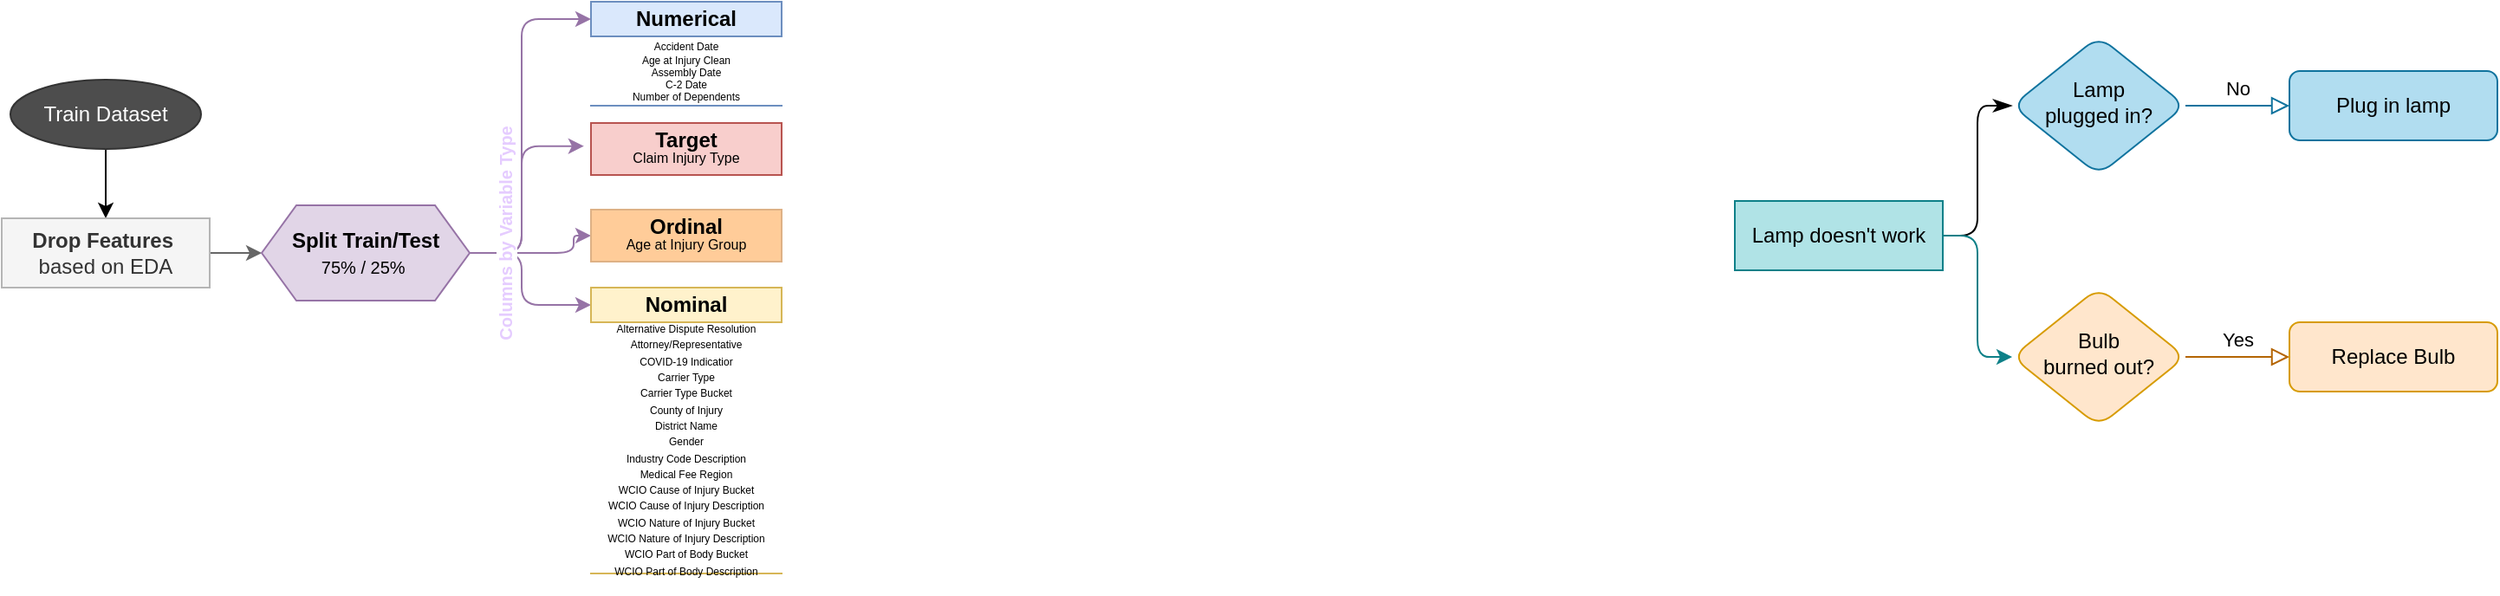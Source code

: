 <mxfile>
    <diagram id="e6vD2oS1DbETtmGQz-gL" name="Page-1">
        <mxGraphModel dx="733" dy="479" grid="1" gridSize="10" guides="1" tooltips="1" connect="1" arrows="1" fold="1" page="1" pageScale="1" pageWidth="1600" pageHeight="900" math="0" shadow="0">
            <root>
                <mxCell id="0"/>
                <mxCell id="1" parent="0"/>
                <mxCell id="42" value="" style="edgeStyle=elbowEdgeStyle;html=1;fontSize=10;fontColor=#FFFFFF;fillColor=#e1d5e7;strokeColor=#9673a6;exitX=1;exitY=0.5;exitDx=0;exitDy=0;entryX=0;entryY=0.5;entryDx=0;entryDy=0;" parent="1" source="24" target="40" edge="1">
                    <mxGeometry relative="1" as="geometry">
                        <mxPoint x="300" y="225" as="sourcePoint"/>
                        <mxPoint x="370" y="225" as="targetPoint"/>
                        <Array as="points">
                            <mxPoint x="320" y="240"/>
                        </Array>
                    </mxGeometry>
                </mxCell>
                <mxCell id="43" value="&lt;br&gt;&lt;b&gt;&lt;br&gt;&lt;/b&gt;" style="edgeLabel;html=1;align=center;verticalAlign=middle;resizable=0;points=[];fontSize=10;fontColor=#E6DAB8;rotation=-90;" parent="42" vertex="1" connectable="0">
                    <mxGeometry x="-0.169" y="-3" relative="1" as="geometry">
                        <mxPoint x="-13" y="44" as="offset"/>
                    </mxGeometry>
                </mxCell>
                <mxCell id="38" value="" style="edgeStyle=elbowEdgeStyle;html=1;fontSize=10;fontColor=#FFFFFF;fillColor=#e1d5e7;strokeColor=#9673a6;exitX=1;exitY=0.5;exitDx=0;exitDy=0;entryX=0;entryY=0.5;entryDx=0;entryDy=0;" parent="1" source="24" target="35" edge="1">
                    <mxGeometry relative="1" as="geometry">
                        <mxPoint x="330" y="225" as="sourcePoint"/>
                        <mxPoint x="365.56" y="168.32" as="targetPoint"/>
                        <Array as="points">
                            <mxPoint x="350" y="190"/>
                        </Array>
                    </mxGeometry>
                </mxCell>
                <mxCell id="39" value="&lt;br&gt;&lt;b&gt;&lt;br&gt;&lt;/b&gt;" style="edgeLabel;html=1;align=center;verticalAlign=middle;resizable=0;points=[];fontSize=10;fontColor=#E6DAB8;rotation=-90;" parent="38" vertex="1" connectable="0">
                    <mxGeometry x="-0.169" y="-3" relative="1" as="geometry">
                        <mxPoint x="-13" y="44" as="offset"/>
                    </mxGeometry>
                </mxCell>
                <mxCell id="7" value="" style="rounded=1;html=1;jettySize=auto;orthogonalLoop=1;fontSize=11;endArrow=classicThin;endFill=1;endSize=8;strokeWidth=1;shadow=0;labelBackgroundColor=none;edgeStyle=orthogonalEdgeStyle;fillColor=#b0e3e6;strokeColor=default;entryX=0;entryY=0.5;entryDx=0;entryDy=0;exitX=1;exitY=0.5;exitDx=0;exitDy=0;" parent="1" source="8" target="11" edge="1">
                    <mxGeometry relative="1" as="geometry"/>
                </mxCell>
                <mxCell id="qHMO0wPJiTJIwnHE1Til-24" style="edgeStyle=orthogonalEdgeStyle;rounded=1;html=1;exitX=1;exitY=0.5;exitDx=0;exitDy=0;entryX=0;entryY=0.5;entryDx=0;entryDy=0;fillColor=#b0e3e6;strokeColor=#0e8088;" parent="1" source="8" target="15" edge="1">
                    <mxGeometry relative="1" as="geometry"/>
                </mxCell>
                <mxCell id="8" value="Lamp doesn't work" style="rounded=1;whiteSpace=wrap;html=1;fontSize=12;glass=0;strokeWidth=1;shadow=0;fillColor=#b0e3e6;strokeColor=#0e8088;arcSize=0;" parent="1" vertex="1">
                    <mxGeometry x="1020" y="185" width="120" height="40" as="geometry"/>
                </mxCell>
                <mxCell id="10" value="No" style="edgeStyle=orthogonalEdgeStyle;rounded=1;html=1;jettySize=auto;orthogonalLoop=1;fontSize=11;endArrow=block;endFill=0;endSize=8;strokeWidth=1;shadow=0;labelBackgroundColor=none;fillColor=#b1ddf0;strokeColor=#10739e;" parent="1" source="11" target="12" edge="1">
                    <mxGeometry y="10" relative="1" as="geometry">
                        <mxPoint as="offset"/>
                    </mxGeometry>
                </mxCell>
                <mxCell id="11" value="Lamp&lt;br&gt;plugged in?" style="rhombus;whiteSpace=wrap;html=1;shadow=0;fontFamily=Helvetica;fontSize=12;align=center;strokeWidth=1;spacing=6;spacingTop=-4;rounded=1;fillColor=#b1ddf0;strokeColor=#10739e;" parent="1" vertex="1">
                    <mxGeometry x="1180" y="90" width="100" height="80" as="geometry"/>
                </mxCell>
                <mxCell id="12" value="Plug in lamp" style="rounded=1;whiteSpace=wrap;html=1;fontSize=12;glass=0;strokeWidth=1;shadow=0;fillColor=#b1ddf0;strokeColor=#10739e;" parent="1" vertex="1">
                    <mxGeometry x="1340" y="110" width="120" height="40" as="geometry"/>
                </mxCell>
                <mxCell id="14" value="Yes" style="edgeStyle=orthogonalEdgeStyle;rounded=1;html=1;jettySize=auto;orthogonalLoop=1;fontSize=11;endArrow=block;endFill=0;endSize=8;strokeWidth=1;shadow=0;labelBackgroundColor=none;fillColor=#fad7ac;strokeColor=#b46504;" parent="1" source="15" target="17" edge="1">
                    <mxGeometry y="10" relative="1" as="geometry">
                        <mxPoint as="offset"/>
                    </mxGeometry>
                </mxCell>
                <mxCell id="15" value="Bulb&lt;br&gt;burned out?" style="rhombus;whiteSpace=wrap;html=1;shadow=0;fontFamily=Helvetica;fontSize=12;align=center;strokeWidth=1;spacing=6;spacingTop=-4;rounded=1;fillColor=#ffe6cc;strokeColor=#d79b00;" parent="1" vertex="1">
                    <mxGeometry x="1180" y="235" width="100" height="80" as="geometry"/>
                </mxCell>
                <mxCell id="17" value="Replace Bulb" style="rounded=1;whiteSpace=wrap;html=1;fontSize=12;glass=0;strokeWidth=1;shadow=0;fillColor=#ffe6cc;strokeColor=#d79b00;" parent="1" vertex="1">
                    <mxGeometry x="1340" y="255" width="120" height="40" as="geometry"/>
                </mxCell>
                <mxCell id="23" style="edgeStyle=none;html=1;exitX=0.5;exitY=1;exitDx=0;exitDy=0;entryX=0.5;entryY=0;entryDx=0;entryDy=0;fontColor=#FFFFFF;" parent="1" source="18" target="21" edge="1">
                    <mxGeometry relative="1" as="geometry"/>
                </mxCell>
                <mxCell id="18" value="Train Dataset" style="ellipse;whiteSpace=wrap;html=1;fillColor=#4D4D4D;strokeColor=#333333;fontColor=#FFFFFF;" parent="1" vertex="1">
                    <mxGeometry x="25" y="115" width="110" height="40" as="geometry"/>
                </mxCell>
                <mxCell id="25" style="edgeStyle=none;html=1;exitX=1;exitY=0.5;exitDx=0;exitDy=0;entryX=0;entryY=0.5;entryDx=0;entryDy=0;fontColor=#FFFFFF;fillColor=#f5f5f5;strokeColor=#666666;" parent="1" source="21" target="24" edge="1">
                    <mxGeometry relative="1" as="geometry"/>
                </mxCell>
                <mxCell id="21" value="&lt;b&gt;Drop Features&amp;nbsp; &lt;br&gt;&lt;/b&gt;based on EDA" style="rounded=1;whiteSpace=wrap;html=1;fontSize=12;glass=0;strokeWidth=1;shadow=0;fillColor=#f5f5f5;strokeColor=#B5B5B5;arcSize=0;fontColor=#333333;" parent="1" vertex="1">
                    <mxGeometry x="20" y="195" width="120" height="40" as="geometry"/>
                </mxCell>
                <mxCell id="24" value="&lt;b&gt;Split Train/Test&lt;/b&gt;&lt;br&gt;&lt;font style=&quot;font-size: 10px;&quot;&gt;75% / 25%&lt;b&gt;&amp;nbsp;&lt;/b&gt;&lt;/font&gt;" style="shape=hexagon;perimeter=hexagonPerimeter2;whiteSpace=wrap;html=1;fixedSize=1;fillColor=#e1d5e7;strokeColor=#9673a6;rounded=1;glass=0;strokeWidth=1;shadow=0;arcSize=0;" parent="1" vertex="1">
                    <mxGeometry x="170" y="187.5" width="120" height="55" as="geometry"/>
                </mxCell>
                <mxCell id="28" value="&lt;b&gt;Numerical&lt;/b&gt;" style="whiteSpace=wrap;html=1;fillColor=#dae8fc;strokeColor=#6c8ebf;rounded=1;glass=0;strokeWidth=1;shadow=0;arcSize=0;" parent="1" vertex="1">
                    <mxGeometry x="360" y="70" width="110" height="20" as="geometry"/>
                </mxCell>
                <mxCell id="36" value="" style="edgeStyle=elbowEdgeStyle;html=1;fontSize=10;fontColor=#FFFFFF;fillColor=#e1d5e7;strokeColor=#9673a6;exitX=1;exitY=0.5;exitDx=0;exitDy=0;entryX=-0.037;entryY=0.444;entryDx=0;entryDy=0;entryPerimeter=0;" parent="1" source="24" target="32" edge="1">
                    <mxGeometry relative="1" as="geometry">
                        <mxPoint x="330" y="225" as="sourcePoint"/>
                        <mxPoint x="370" y="90" as="targetPoint"/>
                        <Array as="points">
                            <mxPoint x="320" y="190"/>
                        </Array>
                    </mxGeometry>
                </mxCell>
                <mxCell id="37" value="&lt;br&gt;&lt;b&gt;&lt;br&gt;&lt;/b&gt;" style="edgeLabel;html=1;align=center;verticalAlign=middle;resizable=0;points=[];fontSize=10;fontColor=#E6DAB8;rotation=-90;" parent="36" vertex="1" connectable="0">
                    <mxGeometry x="-0.169" y="-3" relative="1" as="geometry">
                        <mxPoint x="-13" y="44" as="offset"/>
                    </mxGeometry>
                </mxCell>
                <mxCell id="32" value="&lt;p style=&quot;line-height: 70%;&quot;&gt;&lt;b&gt;Target&lt;/b&gt;&lt;br&gt;&lt;font style=&quot;font-size: 8px;&quot;&gt;Claim Injury Type&lt;/font&gt;&lt;/p&gt;" style="whiteSpace=wrap;html=1;fillColor=#f8cecc;strokeColor=#b85450;rounded=1;glass=0;strokeWidth=1;shadow=0;arcSize=0;" parent="1" vertex="1">
                    <mxGeometry x="360" y="140" width="110" height="30" as="geometry"/>
                </mxCell>
                <mxCell id="34" value="&lt;p style=&quot;line-height: 63%;&quot;&gt;&lt;font style=&quot;font-size: 6px;&quot;&gt;Accident Date&lt;br&gt;Age at Injury Clean&lt;br&gt;Assembly Date&lt;br&gt;C-2 Date&lt;br&gt;Number of Dependents&lt;/font&gt;&lt;br&gt;&lt;/p&gt;" style="shape=partialRectangle;whiteSpace=wrap;html=1;left=0;right=0;fillColor=none;strokeColor=#6c8ebf;fontSize=10;" parent="1" vertex="1">
                    <mxGeometry x="360" y="90" width="110" height="40" as="geometry"/>
                </mxCell>
                <mxCell id="35" value="&lt;p style=&quot;line-height: 70%;&quot;&gt;&lt;b&gt;Ordinal&lt;/b&gt;&lt;br&gt;&lt;font style=&quot;font-size: 8px;&quot;&gt;Age at Injury Group&lt;/font&gt;&lt;/p&gt;" style="whiteSpace=wrap;html=1;fillColor=#ffcc99;strokeColor=#DEB185;rounded=1;glass=0;strokeWidth=1;shadow=0;arcSize=0;" parent="1" vertex="1">
                    <mxGeometry x="360" y="190" width="110" height="30" as="geometry"/>
                </mxCell>
                <mxCell id="29" value="" style="edgeStyle=elbowEdgeStyle;html=1;fontSize=10;fontColor=#FFFFFF;fillColor=#e1d5e7;strokeColor=#9673a6;" parent="1" source="24" target="28" edge="1">
                    <mxGeometry relative="1" as="geometry">
                        <Array as="points">
                            <mxPoint x="320" y="140"/>
                        </Array>
                    </mxGeometry>
                </mxCell>
                <mxCell id="30" value="&lt;b&gt;Columns by Variable Type&lt;/b&gt;" style="edgeLabel;html=1;align=center;verticalAlign=middle;resizable=0;points=[];fontSize=10;fontColor=#E5CCFF;rotation=-90;" parent="29" vertex="1" connectable="0">
                    <mxGeometry x="-0.169" y="-3" relative="1" as="geometry">
                        <mxPoint x="-13" y="44" as="offset"/>
                    </mxGeometry>
                </mxCell>
                <mxCell id="40" value="&lt;b&gt;Nominal&lt;/b&gt;" style="whiteSpace=wrap;html=1;fillColor=#fff2cc;strokeColor=#d6b656;rounded=1;glass=0;strokeWidth=1;shadow=0;arcSize=0;" parent="1" vertex="1">
                    <mxGeometry x="360" y="235" width="110" height="20" as="geometry"/>
                </mxCell>
                <mxCell id="41" value="&lt;p style=&quot;line-height: 73%;&quot;&gt;&lt;font style=&quot;&quot;&gt;&lt;font style=&quot;font-size: 6px;&quot;&gt;Alternative Dispute Resolution Attorney/Representative&lt;br&gt;COVID-19 Indicatior&lt;br&gt;Carrier Type&lt;br&gt;Carrier Type Bucket&lt;br&gt;County of Injury&lt;br&gt;District Name&lt;br&gt;Gender&lt;br&gt;Industry Code Description&lt;br&gt;Medical Fee Region &lt;br&gt;WCIO Cause of Injury Bucket &lt;br&gt;WCIO Cause of Injury Description &lt;br&gt;WCIO Nature of Injury Bucket &lt;br&gt;WCIO Nature of Injury Description &lt;br&gt;WCIO Part of Body Bucket &lt;br&gt;WCIO Part of Body Description&lt;/font&gt;&lt;br&gt;&lt;/font&gt;&lt;/p&gt;" style="shape=partialRectangle;whiteSpace=wrap;html=1;left=0;right=0;fillColor=none;strokeColor=#d6b656;fontSize=10;" parent="1" vertex="1">
                    <mxGeometry x="360" y="255" width="110" height="145" as="geometry"/>
                </mxCell>
            </root>
        </mxGraphModel>
    </diagram>
</mxfile>